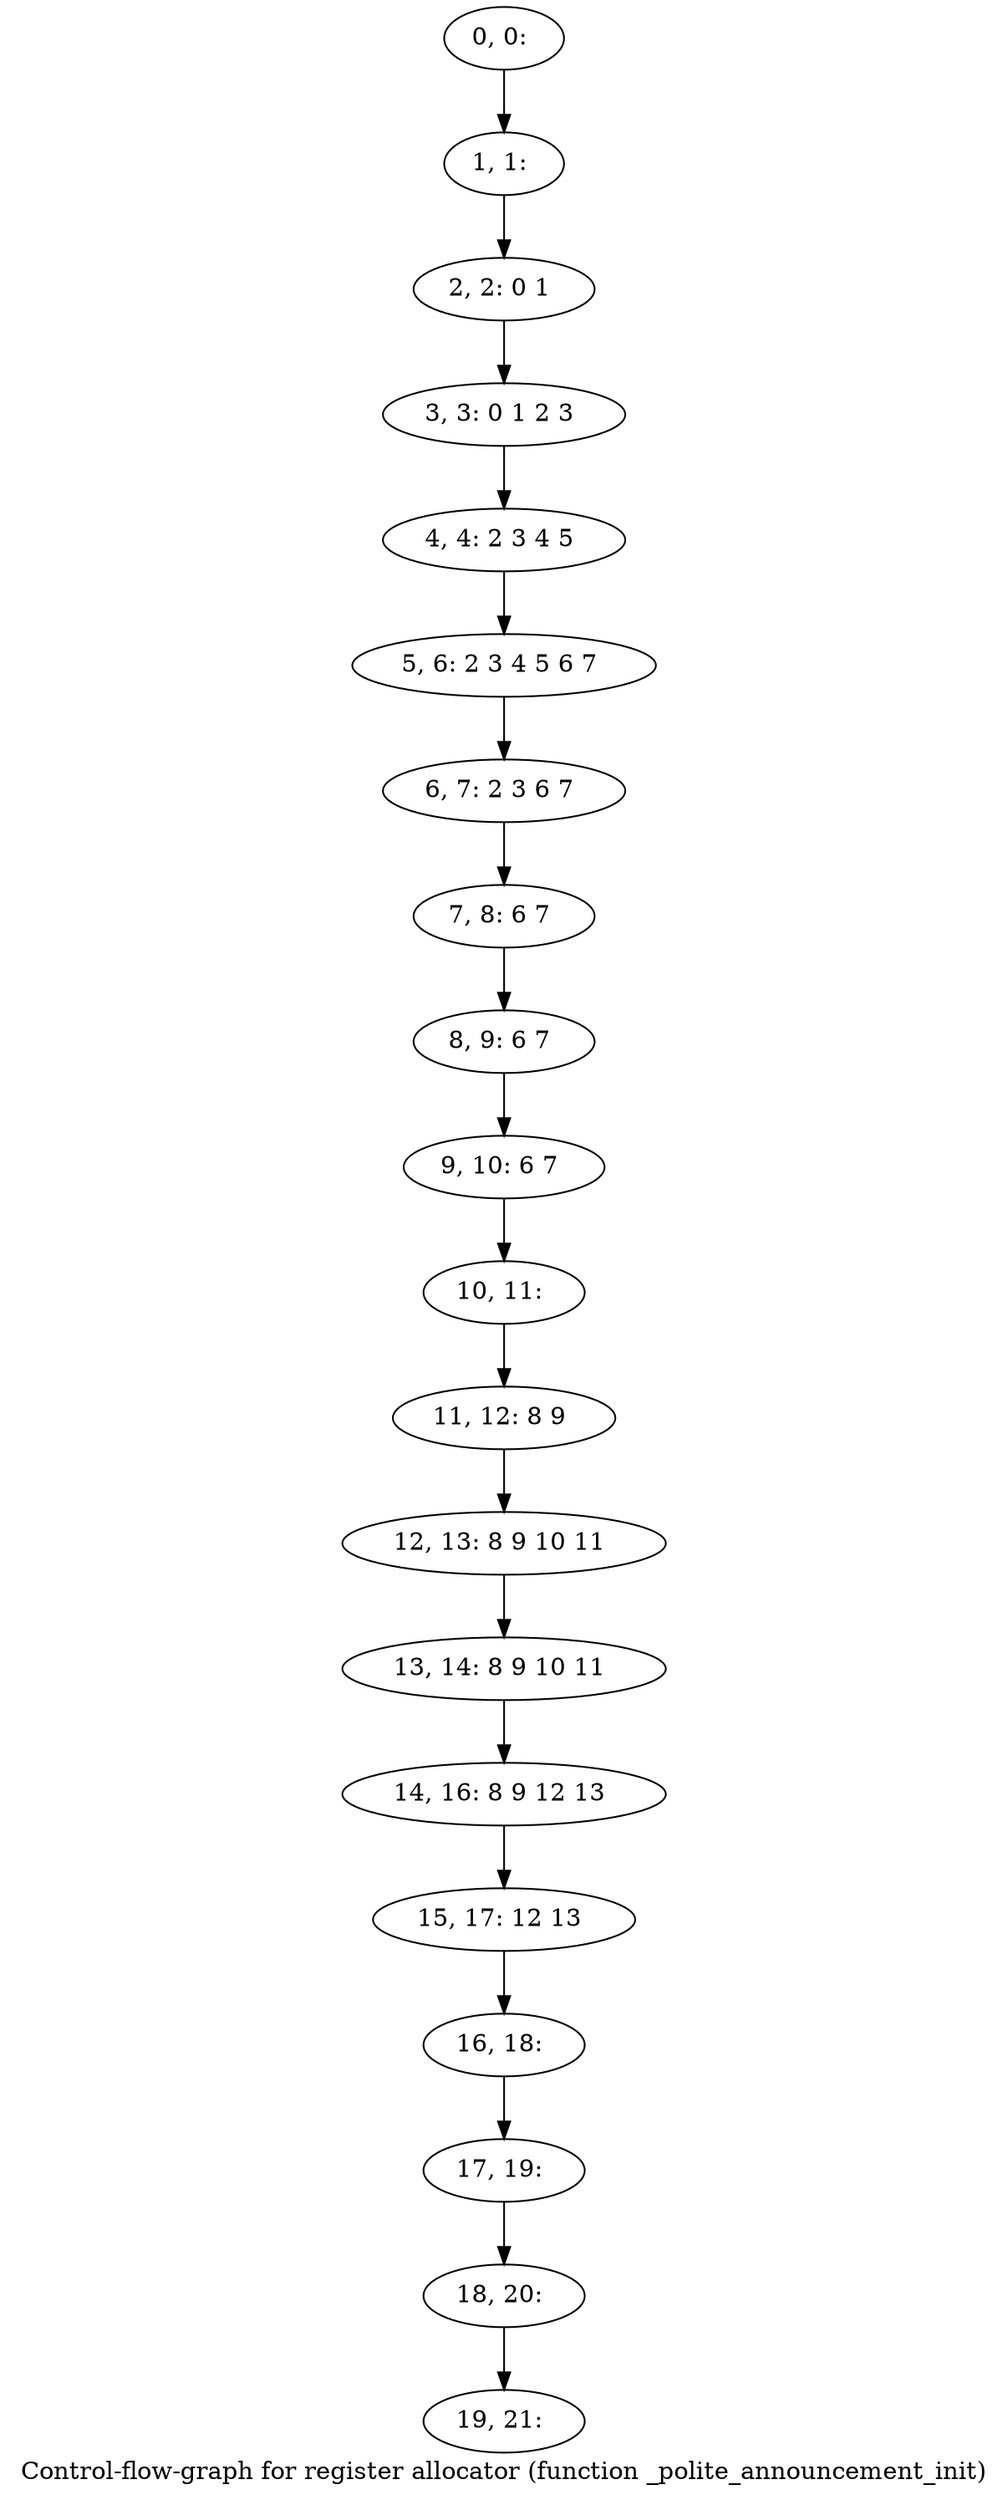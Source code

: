 digraph G {
graph [label="Control-flow-graph for register allocator (function _polite_announcement_init)"]
0[label="0, 0: "];
1[label="1, 1: "];
2[label="2, 2: 0 1 "];
3[label="3, 3: 0 1 2 3 "];
4[label="4, 4: 2 3 4 5 "];
5[label="5, 6: 2 3 4 5 6 7 "];
6[label="6, 7: 2 3 6 7 "];
7[label="7, 8: 6 7 "];
8[label="8, 9: 6 7 "];
9[label="9, 10: 6 7 "];
10[label="10, 11: "];
11[label="11, 12: 8 9 "];
12[label="12, 13: 8 9 10 11 "];
13[label="13, 14: 8 9 10 11 "];
14[label="14, 16: 8 9 12 13 "];
15[label="15, 17: 12 13 "];
16[label="16, 18: "];
17[label="17, 19: "];
18[label="18, 20: "];
19[label="19, 21: "];
0->1 ;
1->2 ;
2->3 ;
3->4 ;
4->5 ;
5->6 ;
6->7 ;
7->8 ;
8->9 ;
9->10 ;
10->11 ;
11->12 ;
12->13 ;
13->14 ;
14->15 ;
15->16 ;
16->17 ;
17->18 ;
18->19 ;
}
